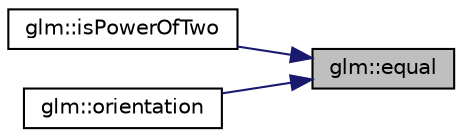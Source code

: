 digraph "glm::equal"
{
 // LATEX_PDF_SIZE
  edge [fontname="Helvetica",fontsize="10",labelfontname="Helvetica",labelfontsize="10"];
  node [fontname="Helvetica",fontsize="10",shape=record];
  rankdir="RL";
  Node1 [label="glm::equal",height=0.2,width=0.4,color="black", fillcolor="grey75", style="filled", fontcolor="black",tooltip=" "];
  Node1 -> Node2 [dir="back",color="midnightblue",fontsize="10",style="solid",fontname="Helvetica"];
  Node2 [label="glm::isPowerOfTwo",height=0.2,width=0.4,color="black", fillcolor="white", style="filled",URL="$group__gtc__round.html#gad454e4c8d8cd73ddc7de855f733a1465",tooltip=" "];
  Node1 -> Node3 [dir="back",color="midnightblue",fontsize="10",style="solid",fontname="Helvetica"];
  Node3 [label="glm::orientation",height=0.2,width=0.4,color="black", fillcolor="white", style="filled",URL="$group__gtx__rotate__vector.html#ga49b4d082305cdfcfe0a5c184f684a902",tooltip=" "];
}
